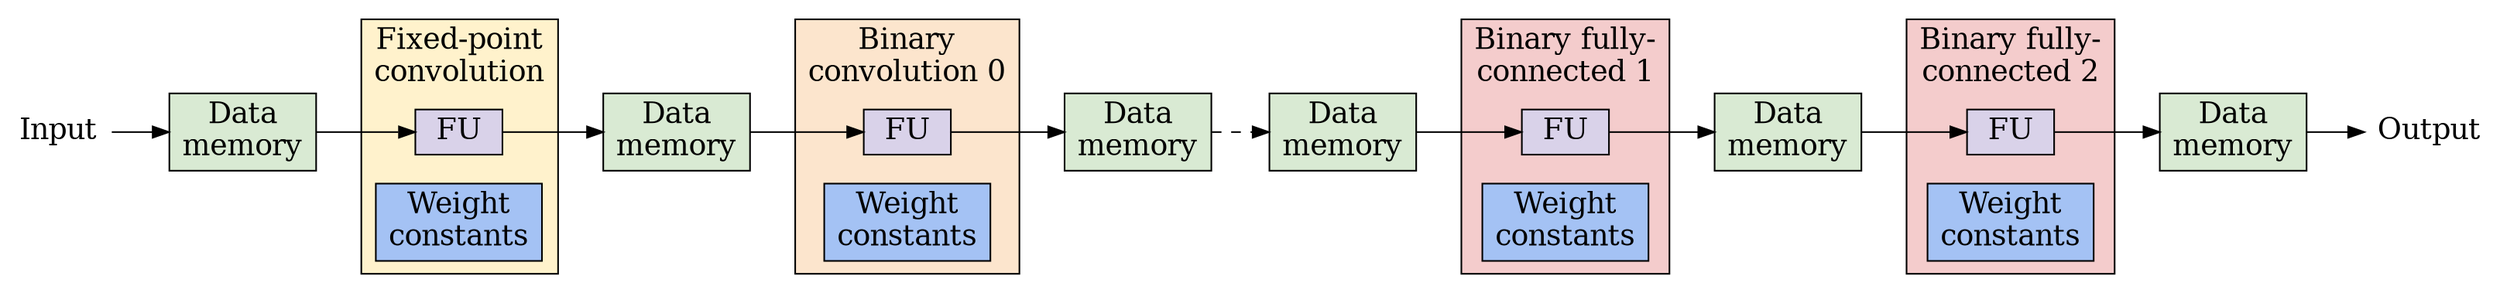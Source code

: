 digraph bnn
{
  graph [rankdir = LR, fontsize = 18, newrank = true];
  node [shape = box, style = filled, height = 0, fontsize = 18];
  edge [fontsize = 18];

  input [shape = none, label = "Input", style = ""];
  dmem_0 [label = "Data\nmemory", fillcolor = "#d9ead3"];
  subgraph cluster_0
  {
    rank = same;
    label = "Fixed-point\nconvolution";
    fillcolor = "#fff2cc";
    style = filled;
    fu_0 [label = "FU", fillcolor = "#d9d2e9"];
    wtmem_0 [label = "Weight\nconstants", fillcolor = "#a4c2f4"];
  }
  dmem_1 [label = "Data\nmemory", fillcolor = "#d9ead3"];
  subgraph cluster_1
  {
    rank = same;
    label = "Binary\nconvolution 0";
    fillcolor = "#fce5cd";
    style = filled;
    fu_1 [label = "FU", fillcolor = "#d9d2e9"];
    wtmem_1 [label = "Weight\nconstants", fillcolor = "#a4c2f4"];
  }
  dmem_2 [label = "Data\nmemory", fillcolor = "#d9ead3"];
  dmem_7 [label = "Data\nmemory", fillcolor = "#d9ead3"];
  subgraph cluster_7
  {
    rank = same;
    label = "Binary fully-\nconnected 1";
    fillcolor = "#f4cccc";
    style = filled;
    fu_7 [label = "FU", fillcolor = "#d9d2e9"];
    wtmem_7 [label = "Weight\nconstants", fillcolor = "#a4c2f4"];
  }
  dmem_8 [label = "Data\nmemory", fillcolor = "#d9ead3"];
  subgraph cluster_8
  {
    rank = same;
    label = "Binary fully-\nconnected 2";
    fillcolor = "#f4cccc";
    style = filled;
    fu_8 [label = "FU", fillcolor = "#d9d2e9"];
    wtmem_8 [label = "Weight\nconstants", fillcolor = "#a4c2f4"];
  }
  dmem_9 [label = "Data\nmemory", fillcolor = "#d9ead3"];
  output [shape = none, label = "Output", style = ""];

  input -> dmem_0;
  dmem_0 -> fu_0;
  fu_0 -> dmem_1;
  dmem_1 -> fu_1;
  fu_1 -> dmem_2;
  dmem_2 -> dmem_7 [style = dashed];
  dmem_7 -> fu_7;
  fu_7 -> dmem_8;
  dmem_8 -> fu_8;
  fu_8 -> dmem_9;
  dmem_9 -> output;
}
